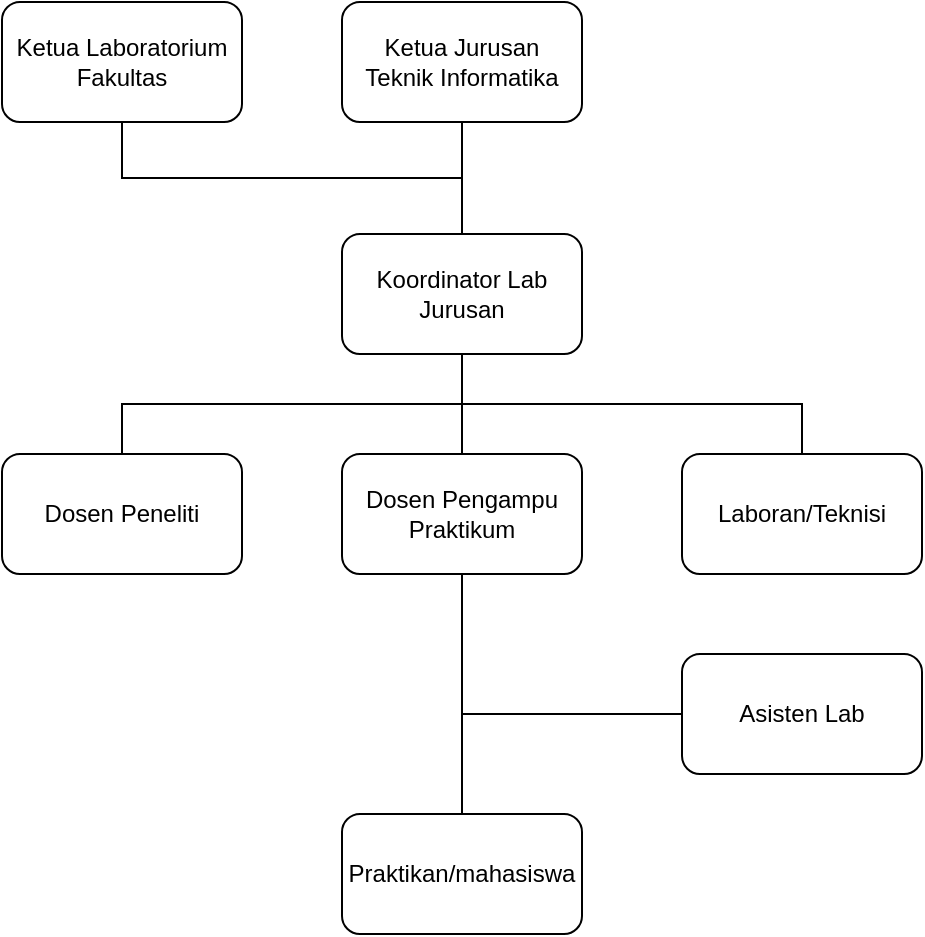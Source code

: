 <mxfile version="26.2.14">
  <diagram name="Page-1" id="tpu7mdlxo_9emIjloZ0v">
    <mxGraphModel dx="872" dy="483" grid="0" gridSize="10" guides="1" tooltips="1" connect="1" arrows="1" fold="1" page="1" pageScale="1" pageWidth="850" pageHeight="1100" math="0" shadow="0">
      <root>
        <mxCell id="0" />
        <mxCell id="1" parent="0" />
        <mxCell id="bsVf9-yuKipysINyuRF7-1" value="Ketua Laboratorium Fakultas" style="rounded=1;whiteSpace=wrap;html=1;" vertex="1" parent="1">
          <mxGeometry x="11" y="94" width="120" height="60" as="geometry" />
        </mxCell>
        <mxCell id="bsVf9-yuKipysINyuRF7-2" value="Koordinator Lab Jurusan" style="rounded=1;whiteSpace=wrap;html=1;" vertex="1" parent="1">
          <mxGeometry x="181" y="210" width="120" height="60" as="geometry" />
        </mxCell>
        <mxCell id="bsVf9-yuKipysINyuRF7-3" value="Ketua Jurusan&lt;div&gt;Teknik Informatika&lt;/div&gt;" style="rounded=1;whiteSpace=wrap;html=1;" vertex="1" parent="1">
          <mxGeometry x="181" y="94" width="120" height="60" as="geometry" />
        </mxCell>
        <mxCell id="bsVf9-yuKipysINyuRF7-4" value="Dosen Pengampu Praktikum" style="rounded=1;whiteSpace=wrap;html=1;" vertex="1" parent="1">
          <mxGeometry x="181" y="320" width="120" height="60" as="geometry" />
        </mxCell>
        <mxCell id="bsVf9-yuKipysINyuRF7-5" value="Laboran/Teknisi" style="rounded=1;whiteSpace=wrap;html=1;" vertex="1" parent="1">
          <mxGeometry x="351" y="320" width="120" height="60" as="geometry" />
        </mxCell>
        <mxCell id="bsVf9-yuKipysINyuRF7-6" value="Asisten Lab" style="rounded=1;whiteSpace=wrap;html=1;" vertex="1" parent="1">
          <mxGeometry x="351" y="420" width="120" height="60" as="geometry" />
        </mxCell>
        <mxCell id="bsVf9-yuKipysINyuRF7-7" value="Dosen Peneliti" style="rounded=1;whiteSpace=wrap;html=1;" vertex="1" parent="1">
          <mxGeometry x="11" y="320" width="120" height="60" as="geometry" />
        </mxCell>
        <mxCell id="bsVf9-yuKipysINyuRF7-8" value="Praktikan/mahasiswa" style="rounded=1;whiteSpace=wrap;html=1;" vertex="1" parent="1">
          <mxGeometry x="181" y="500" width="120" height="60" as="geometry" />
        </mxCell>
        <mxCell id="bsVf9-yuKipysINyuRF7-15" value="" style="endArrow=none;html=1;rounded=0;exitX=0.5;exitY=0;exitDx=0;exitDy=0;edgeStyle=orthogonalEdgeStyle;entryX=0.5;entryY=1;entryDx=0;entryDy=0;" edge="1" parent="1" source="bsVf9-yuKipysINyuRF7-7" target="bsVf9-yuKipysINyuRF7-2">
          <mxGeometry width="50" height="50" relative="1" as="geometry">
            <mxPoint x="221" y="480" as="sourcePoint" />
            <mxPoint x="511" y="260" as="targetPoint" />
          </mxGeometry>
        </mxCell>
        <mxCell id="bsVf9-yuKipysINyuRF7-17" value="" style="endArrow=none;html=1;rounded=0;exitX=0.5;exitY=0;exitDx=0;exitDy=0;entryX=0.5;entryY=1;entryDx=0;entryDy=0;edgeStyle=orthogonalEdgeStyle;" edge="1" parent="1" source="bsVf9-yuKipysINyuRF7-4" target="bsVf9-yuKipysINyuRF7-2">
          <mxGeometry width="50" height="50" relative="1" as="geometry">
            <mxPoint x="221" y="480" as="sourcePoint" />
            <mxPoint x="271" y="430" as="targetPoint" />
          </mxGeometry>
        </mxCell>
        <mxCell id="bsVf9-yuKipysINyuRF7-19" value="" style="endArrow=none;html=1;rounded=0;exitX=0.5;exitY=0;exitDx=0;exitDy=0;entryX=0.5;entryY=1;entryDx=0;entryDy=0;edgeStyle=orthogonalEdgeStyle;" edge="1" parent="1" source="bsVf9-yuKipysINyuRF7-5" target="bsVf9-yuKipysINyuRF7-2">
          <mxGeometry width="50" height="50" relative="1" as="geometry">
            <mxPoint x="421" y="330" as="sourcePoint" />
            <mxPoint x="331" y="280" as="targetPoint" />
          </mxGeometry>
        </mxCell>
        <mxCell id="bsVf9-yuKipysINyuRF7-20" value="" style="endArrow=none;html=1;rounded=0;exitX=0.5;exitY=0;exitDx=0;exitDy=0;entryX=0.5;entryY=1;entryDx=0;entryDy=0;edgeStyle=orthogonalEdgeStyle;" edge="1" parent="1" source="bsVf9-yuKipysINyuRF7-8" target="bsVf9-yuKipysINyuRF7-4">
          <mxGeometry width="50" height="50" relative="1" as="geometry">
            <mxPoint x="611" y="440" as="sourcePoint" />
            <mxPoint x="351" y="390" as="targetPoint" />
          </mxGeometry>
        </mxCell>
        <mxCell id="bsVf9-yuKipysINyuRF7-21" value="" style="endArrow=none;html=1;rounded=0;exitX=0.5;exitY=0;exitDx=0;exitDy=0;entryX=0;entryY=0.5;entryDx=0;entryDy=0;edgeStyle=orthogonalEdgeStyle;" edge="1" parent="1" source="bsVf9-yuKipysINyuRF7-8" target="bsVf9-yuKipysINyuRF7-6">
          <mxGeometry width="50" height="50" relative="1" as="geometry">
            <mxPoint x="331" y="490" as="sourcePoint" />
            <mxPoint x="251" y="390" as="targetPoint" />
          </mxGeometry>
        </mxCell>
        <mxCell id="bsVf9-yuKipysINyuRF7-23" value="" style="endArrow=none;html=1;rounded=0;entryX=0.5;entryY=1;entryDx=0;entryDy=0;edgeStyle=orthogonalEdgeStyle;" edge="1" parent="1" source="bsVf9-yuKipysINyuRF7-2" target="bsVf9-yuKipysINyuRF7-3">
          <mxGeometry width="50" height="50" relative="1" as="geometry">
            <mxPoint x="530" y="146" as="sourcePoint" />
            <mxPoint x="360" y="96" as="targetPoint" />
          </mxGeometry>
        </mxCell>
        <mxCell id="bsVf9-yuKipysINyuRF7-24" value="" style="endArrow=none;html=1;rounded=0;entryX=0.5;entryY=1;entryDx=0;entryDy=0;edgeStyle=orthogonalEdgeStyle;exitX=0.5;exitY=0;exitDx=0;exitDy=0;" edge="1" parent="1" source="bsVf9-yuKipysINyuRF7-2" target="bsVf9-yuKipysINyuRF7-1">
          <mxGeometry width="50" height="50" relative="1" as="geometry">
            <mxPoint x="251" y="220" as="sourcePoint" />
            <mxPoint x="251" y="164" as="targetPoint" />
          </mxGeometry>
        </mxCell>
      </root>
    </mxGraphModel>
  </diagram>
</mxfile>
